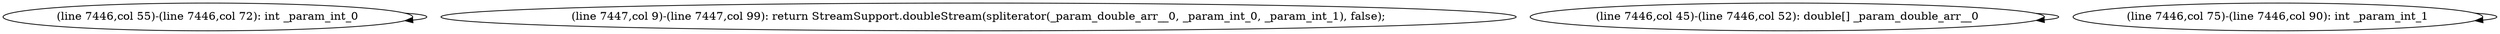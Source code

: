 digraph G {
  1 [ label="(line 7446,col 55)-(line 7446,col 72): int _param_int_0" ];
  2 [ label="(line 7447,col 9)-(line 7447,col 99): return StreamSupport.doubleStream(spliterator(_param_double_arr__0, _param_int_0, _param_int_1), false);" ];
  3 [ label="(line 7446,col 45)-(line 7446,col 52): double[] _param_double_arr__0" ];
  4 [ label="(line 7446,col 75)-(line 7446,col 90): int _param_int_1" ];
  1 -> 1;
  3 -> 3;
  4 -> 4;
}

